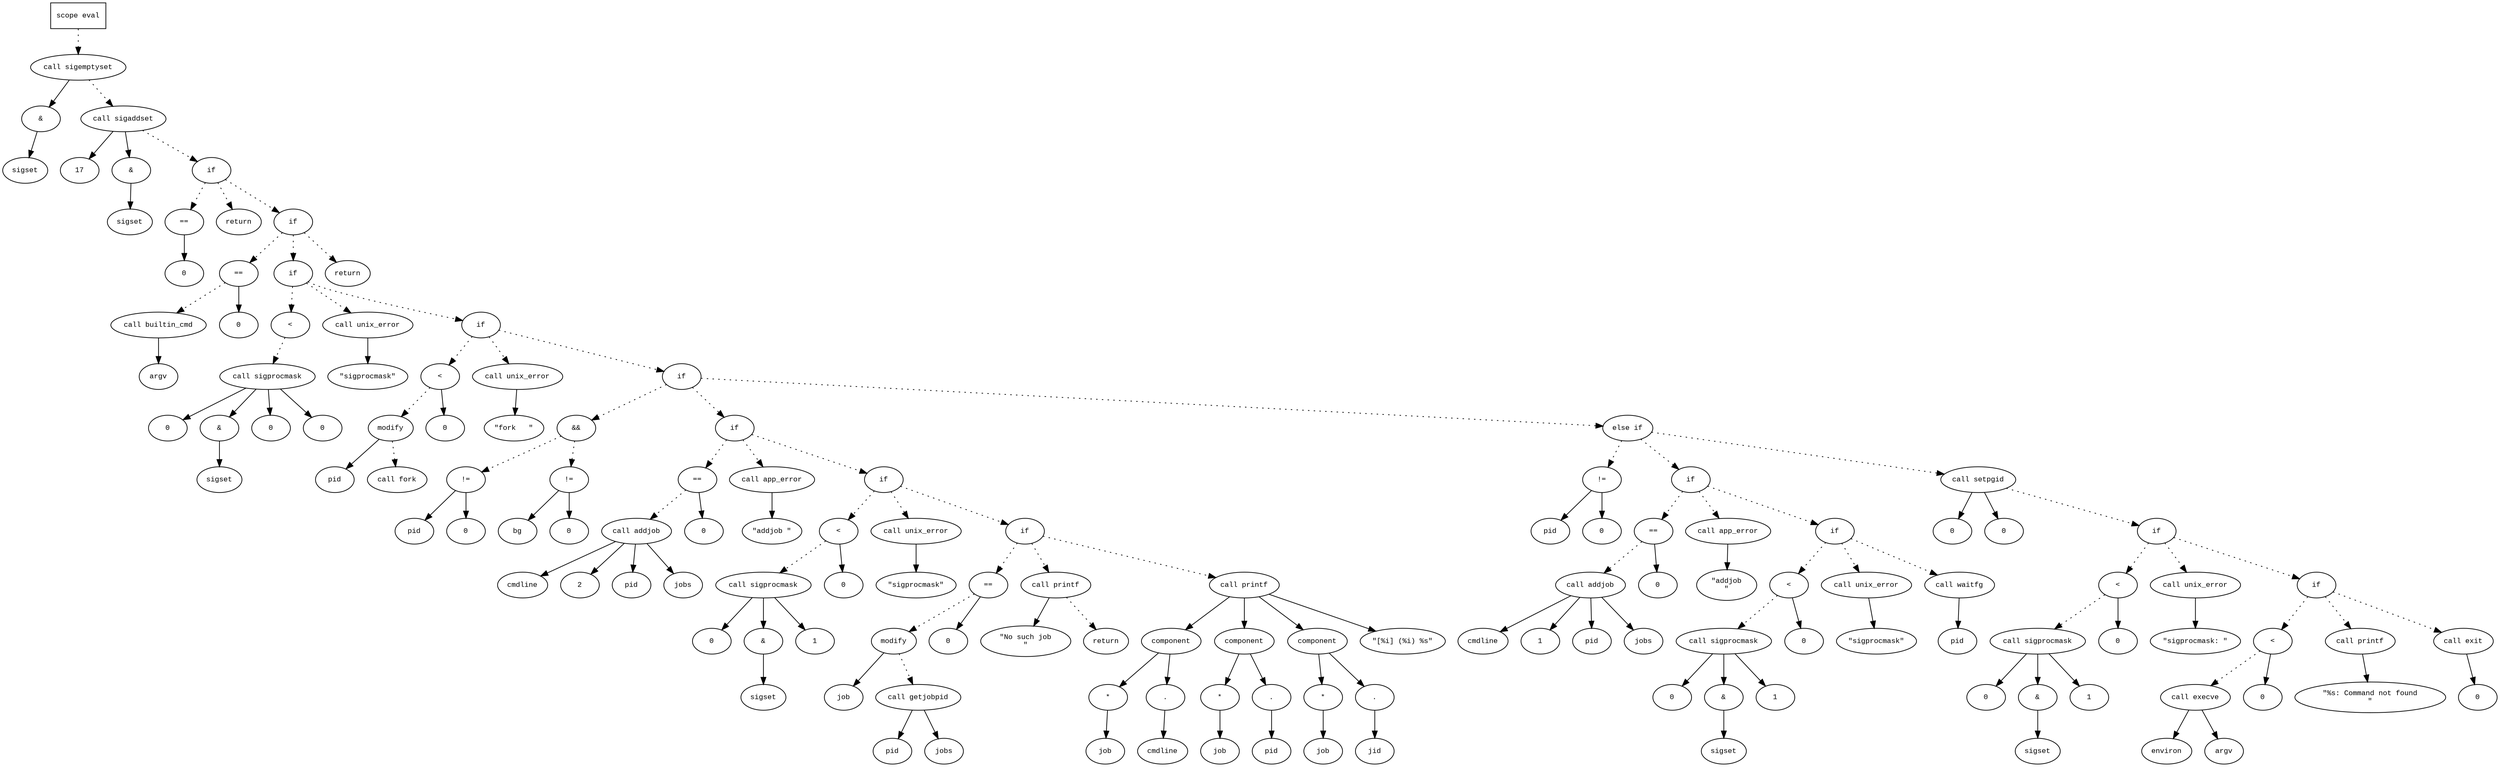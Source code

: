 digraph AST {
  graph [fontname="Times New Roman",fontsize=10];
  node  [fontname="Courier New",fontsize=10];
  edge  [fontname="Times New Roman",fontsize=10];

  node1 [label="scope eval",shape=box];
  node2 [label="call sigemptyset",shape=ellipse];
  node3 [label="&",shape=ellipse];
  node2 -> node3;
  node4 [label="sigset",shape=ellipse];
  node3 -> node4;
  node1 -> node2 [style=dotted];
  node5 [label="call sigaddset",shape=ellipse];
  node6 [label="17",shape=ellipse];
  node5 -> node6;
  node7 [label="&",shape=ellipse];
  node5 -> node7;
  node8 [label="sigset",shape=ellipse];
  node7 -> node8;
  node2 -> node5 [style=dotted];
  node9 [label="if",shape=ellipse];
  node5 -> node9 [style=dotted];
  node10 [label="==",shape=ellipse];
  node11 [label="0",shape=ellipse];
  node10 -> node11;
  node9 -> node10 [style=dotted];
  node12 [label="return",shape=ellipse];
  node9 -> node12 [style=dotted];
  node13 [label="if",shape=ellipse];
  node9 -> node13 [style=dotted];
  node14 [label="==",shape=ellipse];
  node15 [label="call builtin_cmd",shape=ellipse];
  node16 [label="argv",shape=ellipse];
  node15 -> node16;
  node14 -> node15 [style=dotted];
  node17 [label="0",shape=ellipse];
  node14 -> node17;
  node13 -> node14 [style=dotted];
  node18 [label="if",shape=ellipse];
  node13 -> node18 [style=dotted];
  node19 [label="<",shape=ellipse];
  node20 [label="call sigprocmask",shape=ellipse];
  node21 [label="0",shape=ellipse];
  node20 -> node21;
  node22 [label="&",shape=ellipse];
  node20 -> node22;
  node23 [label="sigset",shape=ellipse];
  node22 -> node23;
  node24 [label="0",shape=ellipse];
  node20 -> node24;
  node19 -> node20 [style=dotted];
  node25 [label="0",shape=ellipse];
  node20 -> node25;
  node18 -> node19 [style=dotted];
  node26 [label="call unix_error",shape=ellipse];
  node27 [label="\"sigprocmask\"",shape=ellipse];
  node26 -> node27;
  node18 -> node26 [style=dotted];
  node28 [label="if",shape=ellipse];
  node18 -> node28 [style=dotted];
  node29 [label="<",shape=ellipse];
  node30 [label="modify",shape=ellipse];
  node31 [label="pid",shape=ellipse];
  node30 -> node31;
  node32 [label="call fork",shape=ellipse];
  node30 -> node32 [style=dotted];
  node29 -> node30 [style=dotted];
  node33 [label="0",shape=ellipse];
  node29 -> node33;
  node28 -> node29 [style=dotted];
  node34 [label="call unix_error",shape=ellipse];
  node35 [label="\"fork   \"",shape=ellipse];
  node34 -> node35;
  node28 -> node34 [style=dotted];
  node36 [label="if",shape=ellipse];
  node28 -> node36 [style=dotted];
  node37 [label="&&",shape=ellipse];
  node38 [label="!=",shape=ellipse];
  node39 [label="pid",shape=ellipse];
  node38 -> node39;
  node40 [label="0",shape=ellipse];
  node38 -> node40;
  node37 -> node38 [style=dotted];
  node41 [label="!=",shape=ellipse];
  node42 [label="bg",shape=ellipse];
  node41 -> node42;
  node43 [label="0",shape=ellipse];
  node41 -> node43;
  node37 -> node41 [style=dotted];
  node36 -> node37 [style=dotted];
  node44 [label="if",shape=ellipse];
  node36 -> node44 [style=dotted];
  node45 [label="==",shape=ellipse];
  node46 [label="call addjob",shape=ellipse];
  node47 [label="cmdline",shape=ellipse];
  node46 -> node47;
  node48 [label="2",shape=ellipse];
  node46 -> node48;
  node49 [label="pid",shape=ellipse];
  node46 -> node49;
  node50 [label="jobs",shape=ellipse];
  node46 -> node50;
  node45 -> node46 [style=dotted];
  node51 [label="0",shape=ellipse];
  node45 -> node51;
  node44 -> node45 [style=dotted];
  node52 [label="call app_error",shape=ellipse];
  node53 [label="\"addjob \"",shape=ellipse];
  node52 -> node53;
  node44 -> node52 [style=dotted];
  node54 [label="if",shape=ellipse];
  node44 -> node54 [style=dotted];
  node55 [label="<",shape=ellipse];
  node56 [label="call sigprocmask",shape=ellipse];
  node57 [label="0",shape=ellipse];
  node56 -> node57;
  node58 [label="&",shape=ellipse];
  node56 -> node58;
  node59 [label="sigset",shape=ellipse];
  node58 -> node59;
  node60 [label="1",shape=ellipse];
  node56 -> node60;
  node55 -> node56 [style=dotted];
  node61 [label="0",shape=ellipse];
  node55 -> node61;
  node54 -> node55 [style=dotted];
  node62 [label="call unix_error",shape=ellipse];
  node63 [label="\"sigprocmask\"",shape=ellipse];
  node62 -> node63;
  node54 -> node62 [style=dotted];
  node64 [label="if",shape=ellipse];
  node54 -> node64 [style=dotted];
  node65 [label="==",shape=ellipse];
  node66 [label="modify",shape=ellipse];
  node67 [label="job",shape=ellipse];
  node66 -> node67;
  node68 [label="call getjobpid",shape=ellipse];
  node69 [label="pid",shape=ellipse];
  node68 -> node69;
  node70 [label="jobs",shape=ellipse];
  node68 -> node70;
  node66 -> node68 [style=dotted];
  node65 -> node66 [style=dotted];
  node71 [label="0",shape=ellipse];
  node65 -> node71;
  node64 -> node65 [style=dotted];
  node72 [label="call printf",shape=ellipse];
  node73 [label="\"No such job
\"",shape=ellipse];
  node72 -> node73;
  node64 -> node72 [style=dotted];
  node74 [label="return",shape=ellipse];
  node72 -> node74 [style=dotted];
  node75 [label="call printf",shape=ellipse];
  node76 [label="component",shape=ellipse];
  node75 -> node76;
  node77 [label="*",shape=ellipse];
  node78 [label="job",shape=ellipse];
  node77 -> node78;
  node76 -> node77;
  node79 [label=".",shape=ellipse];
  node76 -> node79;
  node80 [label="cmdline",shape=ellipse];
  node79 -> node80;
  node81 [label="component",shape=ellipse];
  node75 -> node81;
  node82 [label="*",shape=ellipse];
  node83 [label="job",shape=ellipse];
  node82 -> node83;
  node81 -> node82;
  node84 [label=".",shape=ellipse];
  node81 -> node84;
  node85 [label="pid",shape=ellipse];
  node84 -> node85;
  node86 [label="component",shape=ellipse];
  node75 -> node86;
  node87 [label="*",shape=ellipse];
  node88 [label="job",shape=ellipse];
  node87 -> node88;
  node86 -> node87;
  node89 [label=".",shape=ellipse];
  node86 -> node89;
  node90 [label="jid",shape=ellipse];
  node89 -> node90;
  node91 [label="\"[%i] (%i) %s\"",shape=ellipse];
  node75 -> node91;
  node64 -> node75 [style=dotted];
  node92 [label="else if",shape=ellipse];
  node36 -> node92 [style=dotted];
  node93 [label="!=",shape=ellipse];
  node94 [label="pid",shape=ellipse];
  node93 -> node94;
  node95 [label="0",shape=ellipse];
  node93 -> node95;
  node92 -> node93 [style=dotted];
  node96 [label="if",shape=ellipse];
  node92 -> node96 [style=dotted];
  node97 [label="==",shape=ellipse];
  node98 [label="call addjob",shape=ellipse];
  node99 [label="cmdline",shape=ellipse];
  node98 -> node99;
  node100 [label="1",shape=ellipse];
  node98 -> node100;
  node101 [label="pid",shape=ellipse];
  node98 -> node101;
  node102 [label="jobs",shape=ellipse];
  node98 -> node102;
  node97 -> node98 [style=dotted];
  node103 [label="0",shape=ellipse];
  node97 -> node103;
  node96 -> node97 [style=dotted];
  node104 [label="call app_error",shape=ellipse];
  node105 [label="\"addjob
\"",shape=ellipse];
  node104 -> node105;
  node96 -> node104 [style=dotted];
  node106 [label="if",shape=ellipse];
  node96 -> node106 [style=dotted];
  node107 [label="<",shape=ellipse];
  node108 [label="call sigprocmask",shape=ellipse];
  node109 [label="0",shape=ellipse];
  node108 -> node109;
  node110 [label="&",shape=ellipse];
  node108 -> node110;
  node111 [label="sigset",shape=ellipse];
  node110 -> node111;
  node112 [label="1",shape=ellipse];
  node108 -> node112;
  node107 -> node108 [style=dotted];
  node113 [label="0",shape=ellipse];
  node107 -> node113;
  node106 -> node107 [style=dotted];
  node114 [label="call unix_error",shape=ellipse];
  node115 [label="\"sigprocmask\"",shape=ellipse];
  node114 -> node115;
  node106 -> node114 [style=dotted];
  node116 [label="call waitfg",shape=ellipse];
  node117 [label="pid",shape=ellipse];
  node116 -> node117;
  node106 -> node116 [style=dotted];
  node118 [label="call setpgid",shape=ellipse];
  node119 [label="0",shape=ellipse];
  node118 -> node119;
  node120 [label="0",shape=ellipse];
  node118 -> node120;
  node92 -> node118 [style=dotted];
  node121 [label="if",shape=ellipse];
  node118 -> node121 [style=dotted];
  node122 [label="<",shape=ellipse];
  node123 [label="call sigprocmask",shape=ellipse];
  node124 [label="0",shape=ellipse];
  node123 -> node124;
  node125 [label="&",shape=ellipse];
  node123 -> node125;
  node126 [label="sigset",shape=ellipse];
  node125 -> node126;
  node127 [label="1",shape=ellipse];
  node123 -> node127;
  node122 -> node123 [style=dotted];
  node128 [label="0",shape=ellipse];
  node122 -> node128;
  node121 -> node122 [style=dotted];
  node129 [label="call unix_error",shape=ellipse];
  node130 [label="\"sigprocmask: \"",shape=ellipse];
  node129 -> node130;
  node121 -> node129 [style=dotted];
  node131 [label="if",shape=ellipse];
  node121 -> node131 [style=dotted];
  node132 [label="<",shape=ellipse];
  node133 [label="call execve",shape=ellipse];
  node134 [label="environ",shape=ellipse];
  node133 -> node134;
  node135 [label="argv",shape=ellipse];
  node133 -> node135;
  node132 -> node133 [style=dotted];
  node136 [label="0",shape=ellipse];
  node132 -> node136;
  node131 -> node132 [style=dotted];
  node137 [label="call printf",shape=ellipse];
  node138 [label="\"%s: Command not found
\"",shape=ellipse];
  node137 -> node138;
  node131 -> node137 [style=dotted];
  node139 [label="call exit",shape=ellipse];
  node140 [label="0",shape=ellipse];
  node139 -> node140;
  node131 -> node139 [style=dotted];
  node141 [label="return",shape=ellipse];
  node13 -> node141 [style=dotted];
} 